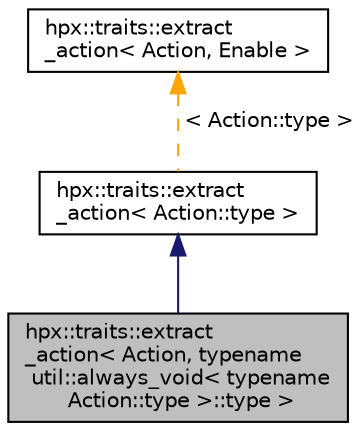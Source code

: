 digraph "hpx::traits::extract_action&lt; Action, typename util::always_void&lt; typename Action::type &gt;::type &gt;"
{
  edge [fontname="Helvetica",fontsize="10",labelfontname="Helvetica",labelfontsize="10"];
  node [fontname="Helvetica",fontsize="10",shape=record];
  Node0 [label="hpx::traits::extract\l_action\< Action, typename\l util::always_void\< typename\l Action::type \>::type \>",height=0.2,width=0.4,color="black", fillcolor="grey75", style="filled", fontcolor="black"];
  Node1 -> Node0 [dir="back",color="midnightblue",fontsize="10",style="solid",fontname="Helvetica"];
  Node1 [label="hpx::traits::extract\l_action\< Action::type \>",height=0.2,width=0.4,color="black", fillcolor="white", style="filled",URL="$dc/d0e/structhpx_1_1traits_1_1extract__action.html"];
  Node2 -> Node1 [dir="back",color="orange",fontsize="10",style="dashed",label=" \< Action::type \>" ,fontname="Helvetica"];
  Node2 [label="hpx::traits::extract\l_action\< Action, Enable \>",height=0.2,width=0.4,color="black", fillcolor="white", style="filled",URL="$dc/d0e/structhpx_1_1traits_1_1extract__action.html"];
}
